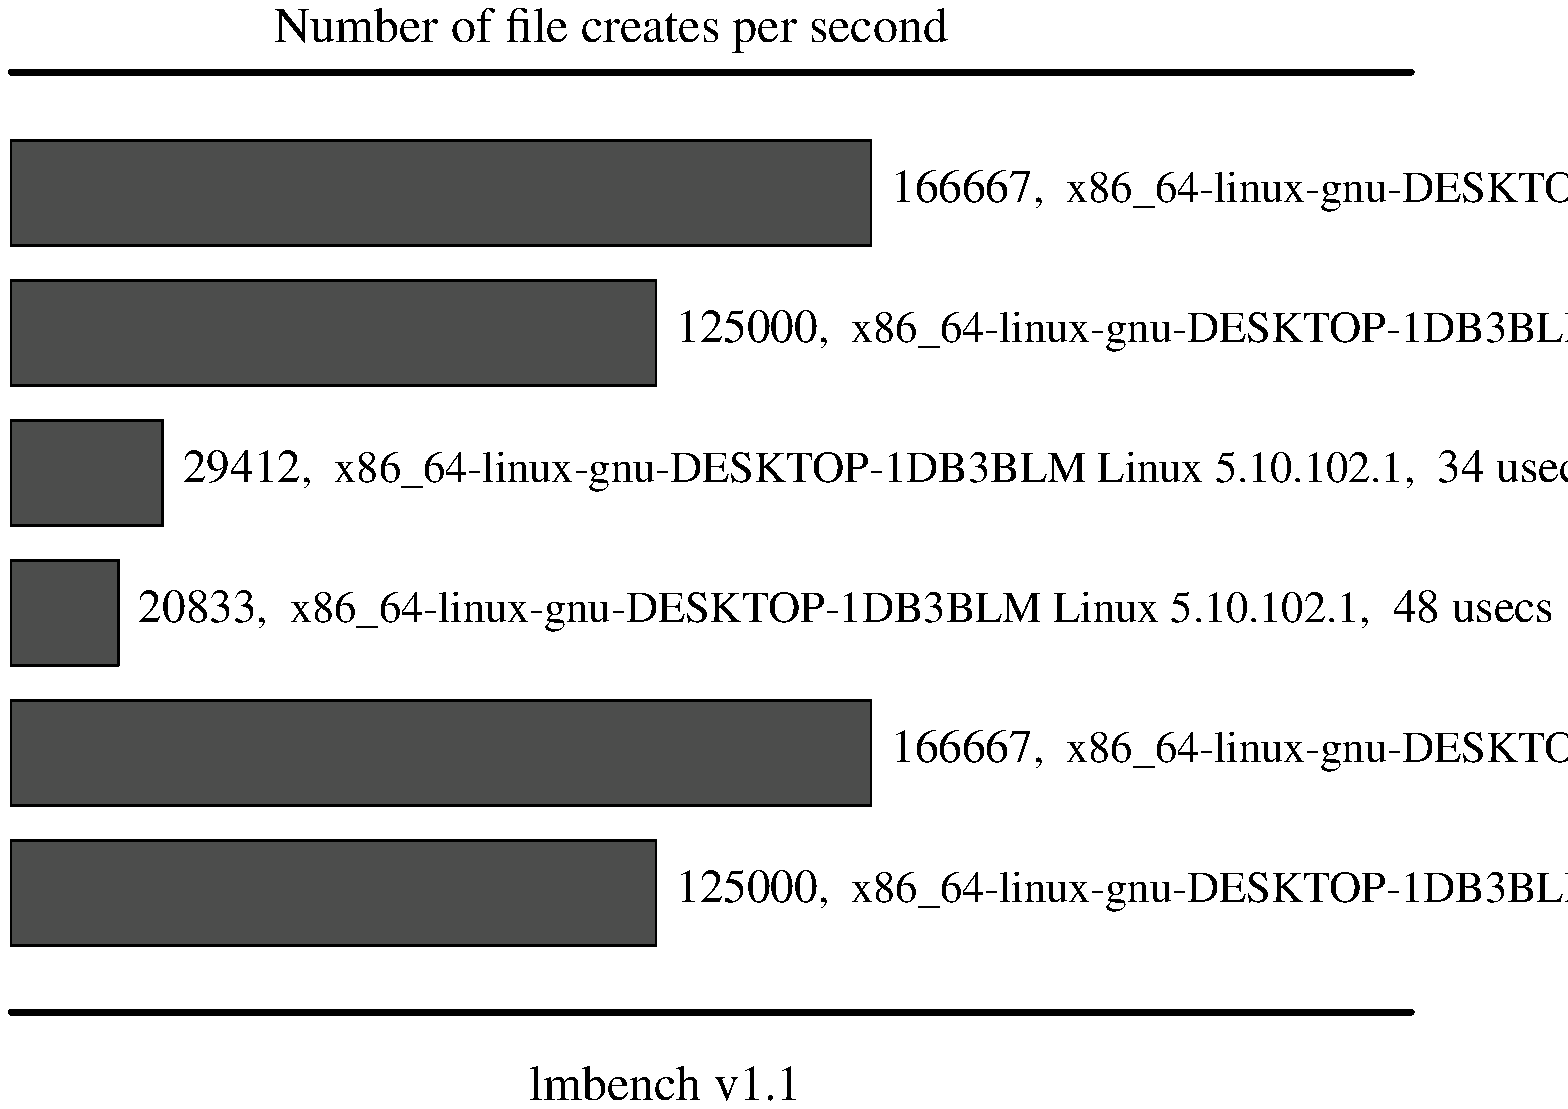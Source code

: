 .sp .75i
.po .23i
.ft R
.ps 16
.vs 21
.ce 100
\s+2Number of file creates per second\s0
.ce 0
.vs 
.PS
.ps 16
.vs 11
[
# Variables, tweek these.
	fillval = .12		# default fill value boxes
	xsize = 4.3		# width of the graph
	ysize = 4.2		# height of the graph
	n = 6
	boxpercent = 75 / 100
	gap = xsize / n * (1 - boxpercent)
	maxdata = 166667
	yscale = ysize / maxdata
	xscale = xsize / maxdata

# Draw the graph borders 
	O:	box invis ht ysize wid xsize
boxht = ysize / n * boxpercent
box fill .7 wid 166667 * xscale with .nw at O.nw - (0, gap /2 + 0 * (ysize/n))
"\s+1166667\s0,  x86_64-linux-gnu-DESKTOP-1DB3BLM Linux 5.10.102.1,\  \s+16\ usecs\s0" ljust at last box.e + .1,0
box fill .7 wid 125000 * xscale with .nw at O.nw - (0, gap /2 + 1 * (ysize/n))
"\s+1125000\s0,  x86_64-linux-gnu-DESKTOP-1DB3BLM Linux 5.10.102.1,\  \s+18\ usecs\s0" ljust at last box.e + .1,0
box fill .7 wid 29412 * xscale with .nw at O.nw - (0, gap /2 + 2 * (ysize/n))
"\s+129412\s0,  x86_64-linux-gnu-DESKTOP-1DB3BLM Linux 5.10.102.1,\  \s+134\ usecs\s0" ljust at last box.e + .1,0
box fill .7 wid 20833 * xscale with .nw at O.nw - (0, gap /2 + 3 * (ysize/n))
"\s+120833\s0,  x86_64-linux-gnu-DESKTOP-1DB3BLM Linux 5.10.102.1,\  \s+148\ usecs\s0" ljust at last box.e + .1,0
box fill .7 wid 166667 * xscale with .nw at O.nw - (0, gap /2 + 4 * (ysize/n))
"\s+1166667\s0,  x86_64-linux-gnu-DESKTOP-1DB3BLM Linux 5.10.102.1,\  \s+16\ usecs\s0" ljust at last box.e + .1,0
box fill .7 wid 125000 * xscale with .nw at O.nw - (0, gap /2 + 5 * (ysize/n))
"\s+1125000\s0,  x86_64-linux-gnu-DESKTOP-1DB3BLM Linux 5.10.102.1,\  \s+18\ usecs\s0" ljust at last box.e + .1,0
]
box invis wid last [].wid + .5 ht last [].ht + .5 with .nw at last [].nw + (-.25, .25)
move to last [].nw + 0,.25
line thick 2 right 7
move to last [].sw - 0,.25
line thick 2 right 7
.PE
.ft
.ps
.vs
.po
.po .5i
.ft R
.ps 16
.vs 21
.sp .5
.ce 100
\s+2lmbench v1.1\s0
.po
.ft
.ps
.vs
.ce 0
